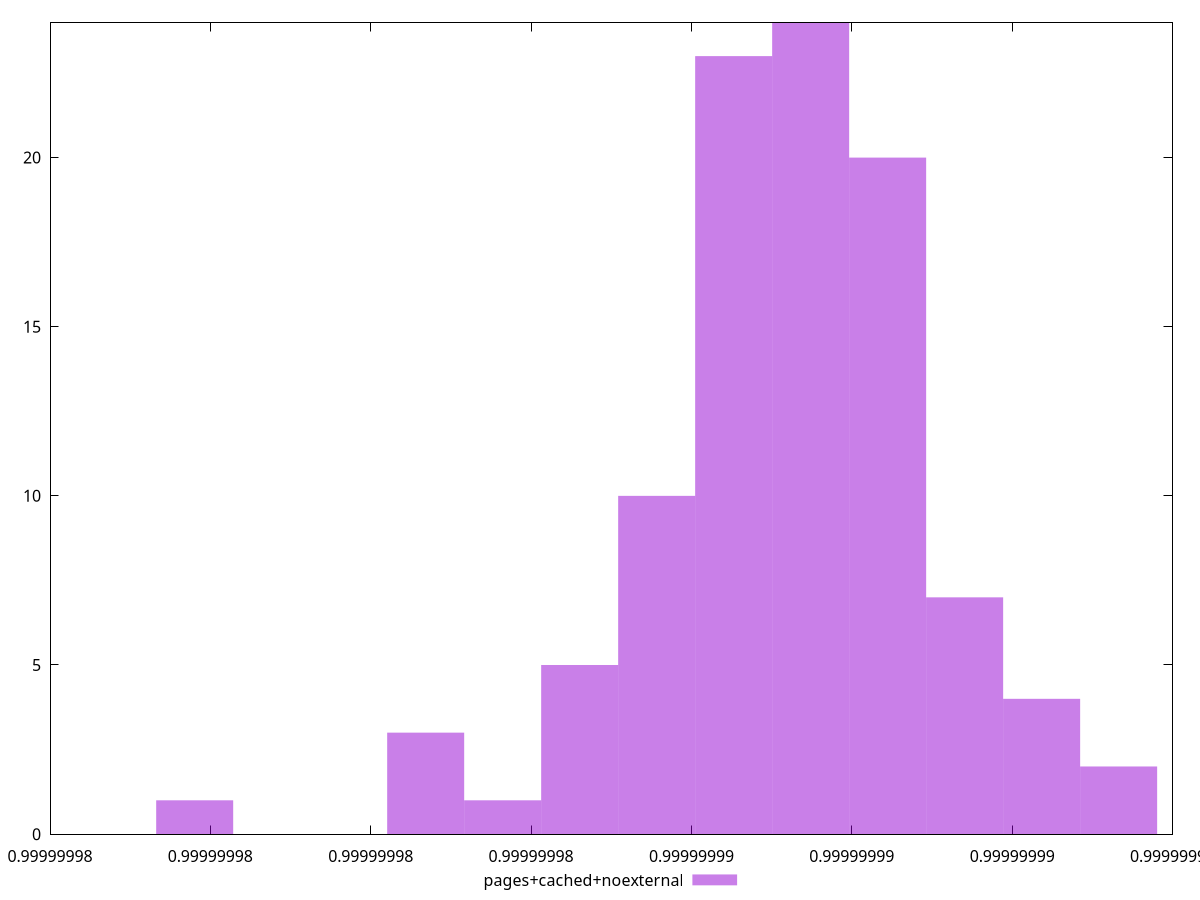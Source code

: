 $_pagesCachedNoexternal <<EOF
0.9999999884473671 20
0.9999999874870511 24
0.9999999846061031 5
0.999999986526735 23
0.9999999903679991 4
0.9999999894076831 7
0.9999999826854711 3
0.9999999855664191 10
0.9999999913283152 2
0.999999979804523 1
0.999999983645787 1
EOF
set key outside below
set terminal pngcairo
set output "report_00006_2020-11-02T20-21-41.718Z/bootup-time/pages+cached+noexternal//hist.png"
set yrange [0:24]
set boxwidth 9.603160124685657e-10
set style fill transparent solid 0.5 noborder
plot $_pagesCachedNoexternal title "pages+cached+noexternal" with boxes ,